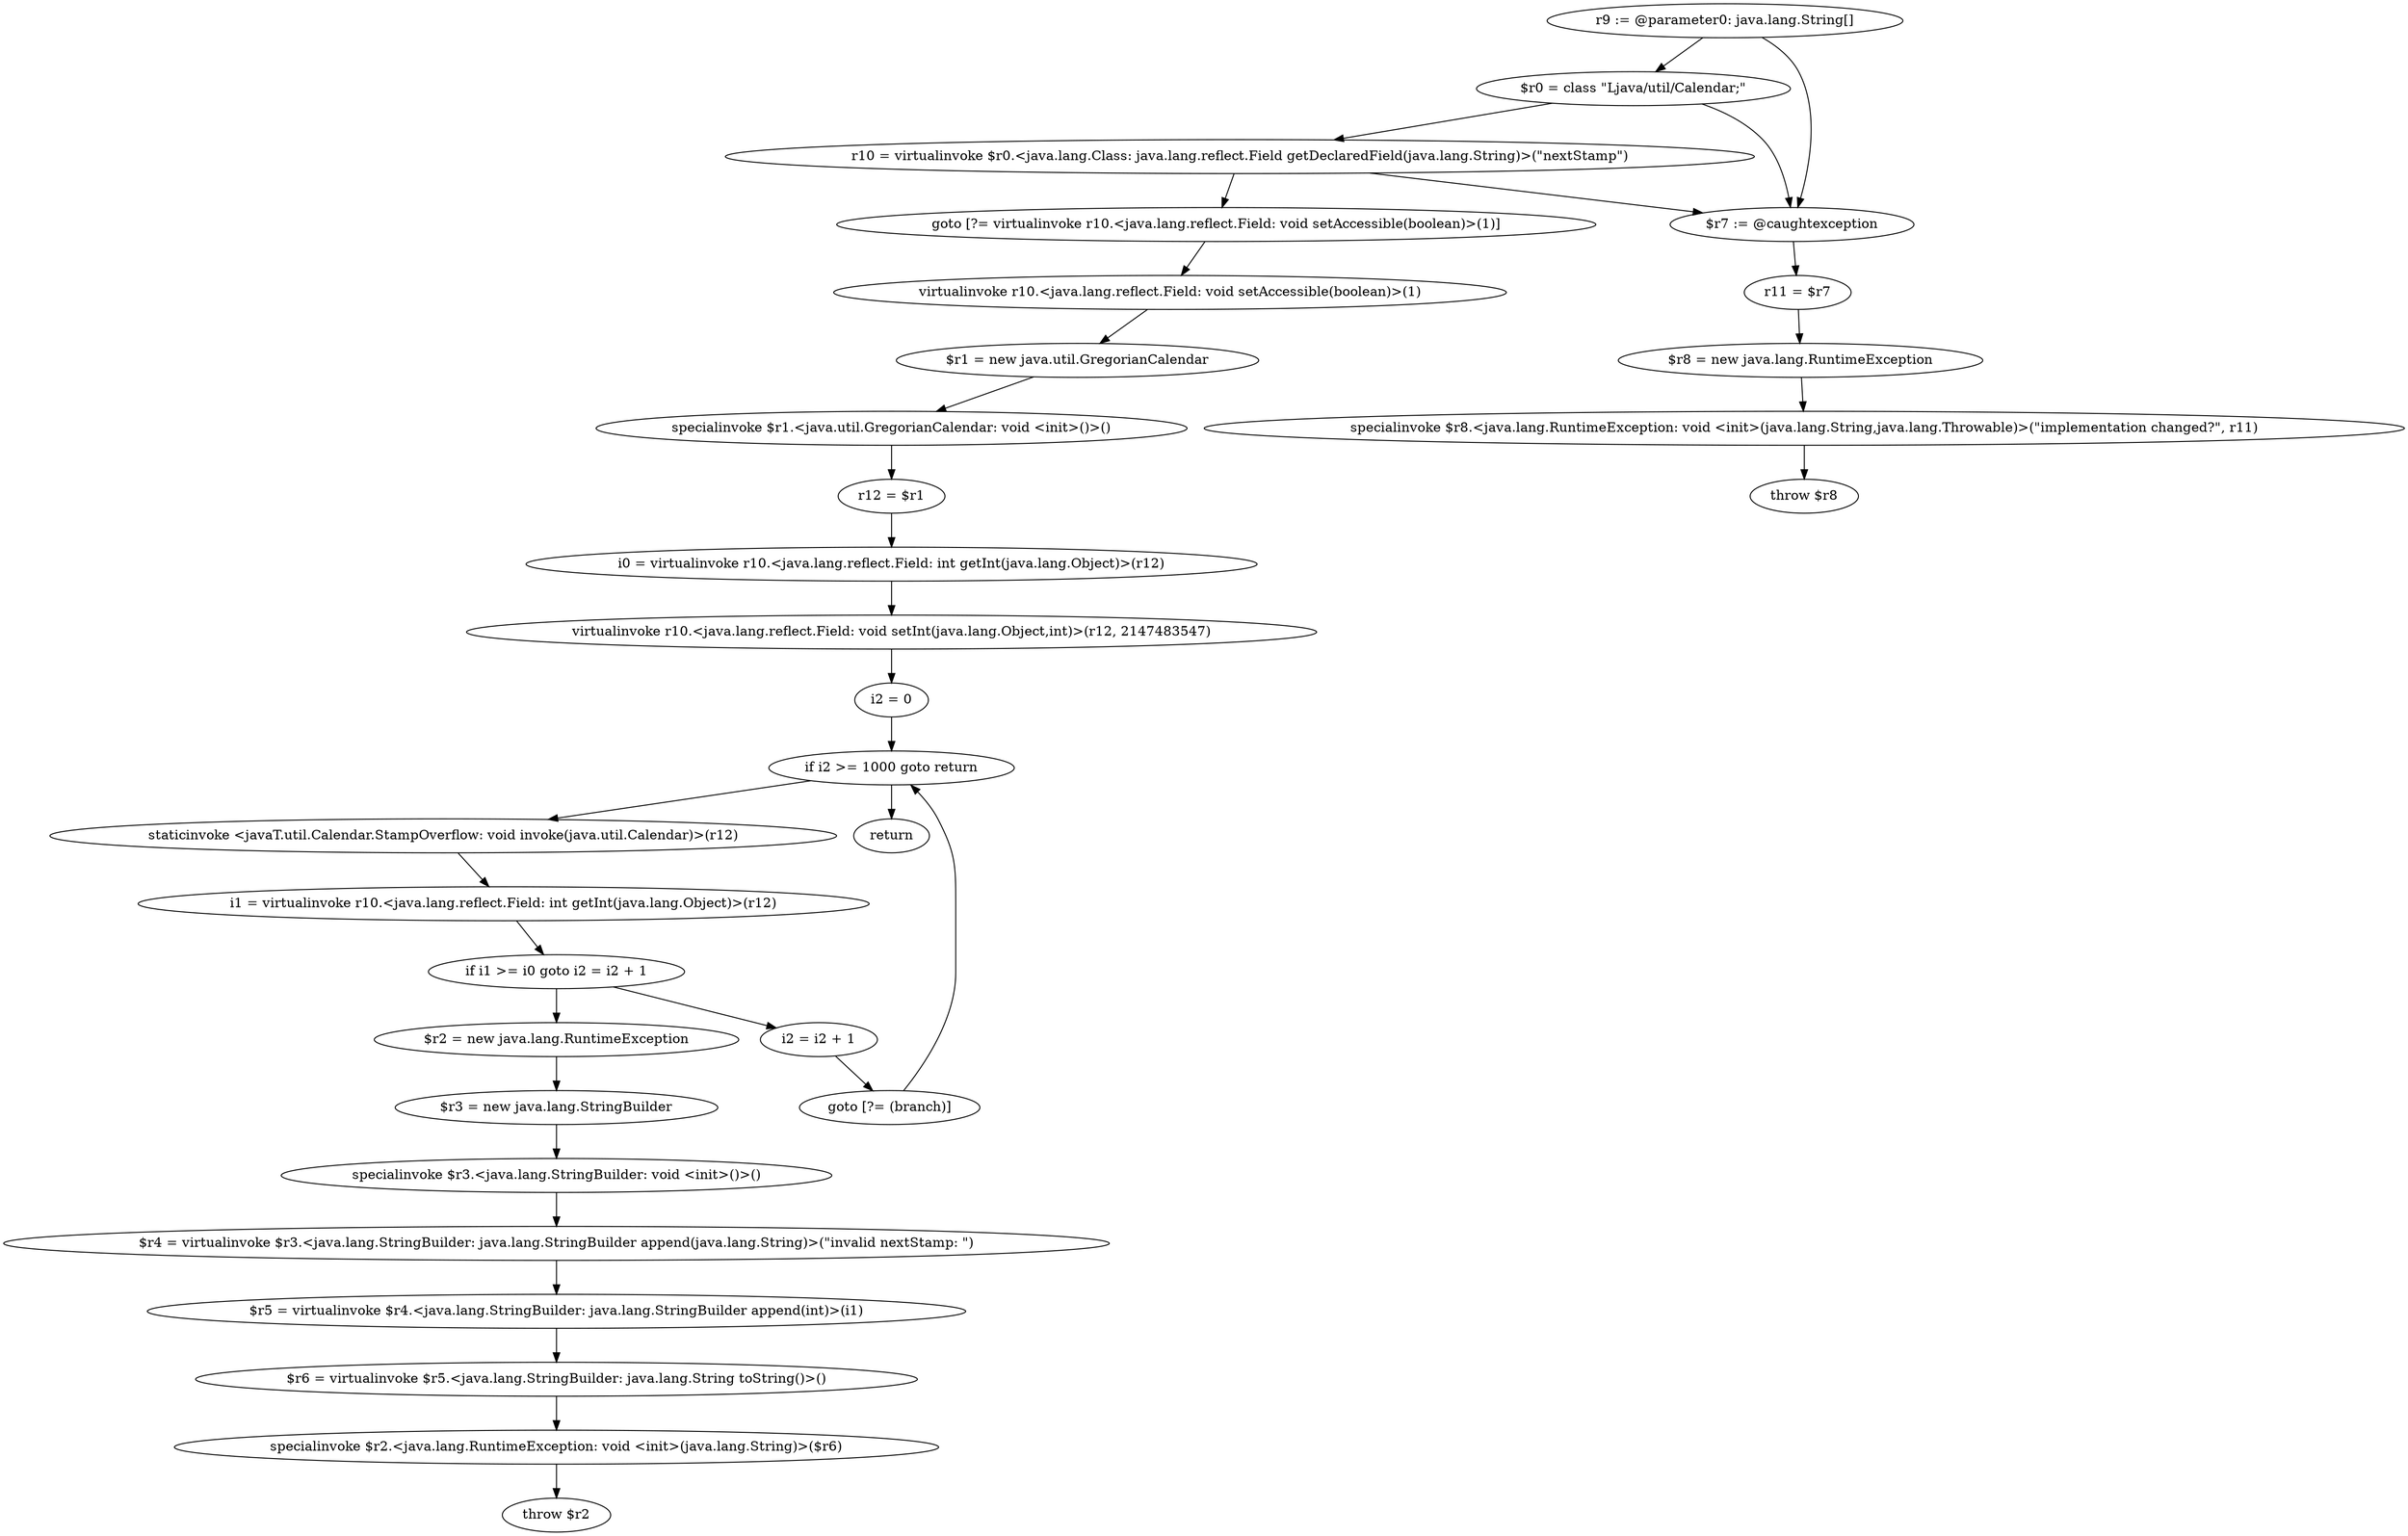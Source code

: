 digraph "unitGraph" {
    "r9 := @parameter0: java.lang.String[]"
    "$r0 = class \"Ljava/util/Calendar;\""
    "r10 = virtualinvoke $r0.<java.lang.Class: java.lang.reflect.Field getDeclaredField(java.lang.String)>(\"nextStamp\")"
    "goto [?= virtualinvoke r10.<java.lang.reflect.Field: void setAccessible(boolean)>(1)]"
    "$r7 := @caughtexception"
    "r11 = $r7"
    "$r8 = new java.lang.RuntimeException"
    "specialinvoke $r8.<java.lang.RuntimeException: void <init>(java.lang.String,java.lang.Throwable)>(\"implementation changed?\", r11)"
    "throw $r8"
    "virtualinvoke r10.<java.lang.reflect.Field: void setAccessible(boolean)>(1)"
    "$r1 = new java.util.GregorianCalendar"
    "specialinvoke $r1.<java.util.GregorianCalendar: void <init>()>()"
    "r12 = $r1"
    "i0 = virtualinvoke r10.<java.lang.reflect.Field: int getInt(java.lang.Object)>(r12)"
    "virtualinvoke r10.<java.lang.reflect.Field: void setInt(java.lang.Object,int)>(r12, 2147483547)"
    "i2 = 0"
    "if i2 >= 1000 goto return"
    "staticinvoke <javaT.util.Calendar.StampOverflow: void invoke(java.util.Calendar)>(r12)"
    "i1 = virtualinvoke r10.<java.lang.reflect.Field: int getInt(java.lang.Object)>(r12)"
    "if i1 >= i0 goto i2 = i2 + 1"
    "$r2 = new java.lang.RuntimeException"
    "$r3 = new java.lang.StringBuilder"
    "specialinvoke $r3.<java.lang.StringBuilder: void <init>()>()"
    "$r4 = virtualinvoke $r3.<java.lang.StringBuilder: java.lang.StringBuilder append(java.lang.String)>(\"invalid nextStamp: \")"
    "$r5 = virtualinvoke $r4.<java.lang.StringBuilder: java.lang.StringBuilder append(int)>(i1)"
    "$r6 = virtualinvoke $r5.<java.lang.StringBuilder: java.lang.String toString()>()"
    "specialinvoke $r2.<java.lang.RuntimeException: void <init>(java.lang.String)>($r6)"
    "throw $r2"
    "i2 = i2 + 1"
    "goto [?= (branch)]"
    "return"
    "r9 := @parameter0: java.lang.String[]"->"$r0 = class \"Ljava/util/Calendar;\"";
    "r9 := @parameter0: java.lang.String[]"->"$r7 := @caughtexception";
    "$r0 = class \"Ljava/util/Calendar;\""->"r10 = virtualinvoke $r0.<java.lang.Class: java.lang.reflect.Field getDeclaredField(java.lang.String)>(\"nextStamp\")";
    "$r0 = class \"Ljava/util/Calendar;\""->"$r7 := @caughtexception";
    "r10 = virtualinvoke $r0.<java.lang.Class: java.lang.reflect.Field getDeclaredField(java.lang.String)>(\"nextStamp\")"->"goto [?= virtualinvoke r10.<java.lang.reflect.Field: void setAccessible(boolean)>(1)]";
    "r10 = virtualinvoke $r0.<java.lang.Class: java.lang.reflect.Field getDeclaredField(java.lang.String)>(\"nextStamp\")"->"$r7 := @caughtexception";
    "goto [?= virtualinvoke r10.<java.lang.reflect.Field: void setAccessible(boolean)>(1)]"->"virtualinvoke r10.<java.lang.reflect.Field: void setAccessible(boolean)>(1)";
    "$r7 := @caughtexception"->"r11 = $r7";
    "r11 = $r7"->"$r8 = new java.lang.RuntimeException";
    "$r8 = new java.lang.RuntimeException"->"specialinvoke $r8.<java.lang.RuntimeException: void <init>(java.lang.String,java.lang.Throwable)>(\"implementation changed?\", r11)";
    "specialinvoke $r8.<java.lang.RuntimeException: void <init>(java.lang.String,java.lang.Throwable)>(\"implementation changed?\", r11)"->"throw $r8";
    "virtualinvoke r10.<java.lang.reflect.Field: void setAccessible(boolean)>(1)"->"$r1 = new java.util.GregorianCalendar";
    "$r1 = new java.util.GregorianCalendar"->"specialinvoke $r1.<java.util.GregorianCalendar: void <init>()>()";
    "specialinvoke $r1.<java.util.GregorianCalendar: void <init>()>()"->"r12 = $r1";
    "r12 = $r1"->"i0 = virtualinvoke r10.<java.lang.reflect.Field: int getInt(java.lang.Object)>(r12)";
    "i0 = virtualinvoke r10.<java.lang.reflect.Field: int getInt(java.lang.Object)>(r12)"->"virtualinvoke r10.<java.lang.reflect.Field: void setInt(java.lang.Object,int)>(r12, 2147483547)";
    "virtualinvoke r10.<java.lang.reflect.Field: void setInt(java.lang.Object,int)>(r12, 2147483547)"->"i2 = 0";
    "i2 = 0"->"if i2 >= 1000 goto return";
    "if i2 >= 1000 goto return"->"staticinvoke <javaT.util.Calendar.StampOverflow: void invoke(java.util.Calendar)>(r12)";
    "if i2 >= 1000 goto return"->"return";
    "staticinvoke <javaT.util.Calendar.StampOverflow: void invoke(java.util.Calendar)>(r12)"->"i1 = virtualinvoke r10.<java.lang.reflect.Field: int getInt(java.lang.Object)>(r12)";
    "i1 = virtualinvoke r10.<java.lang.reflect.Field: int getInt(java.lang.Object)>(r12)"->"if i1 >= i0 goto i2 = i2 + 1";
    "if i1 >= i0 goto i2 = i2 + 1"->"$r2 = new java.lang.RuntimeException";
    "if i1 >= i0 goto i2 = i2 + 1"->"i2 = i2 + 1";
    "$r2 = new java.lang.RuntimeException"->"$r3 = new java.lang.StringBuilder";
    "$r3 = new java.lang.StringBuilder"->"specialinvoke $r3.<java.lang.StringBuilder: void <init>()>()";
    "specialinvoke $r3.<java.lang.StringBuilder: void <init>()>()"->"$r4 = virtualinvoke $r3.<java.lang.StringBuilder: java.lang.StringBuilder append(java.lang.String)>(\"invalid nextStamp: \")";
    "$r4 = virtualinvoke $r3.<java.lang.StringBuilder: java.lang.StringBuilder append(java.lang.String)>(\"invalid nextStamp: \")"->"$r5 = virtualinvoke $r4.<java.lang.StringBuilder: java.lang.StringBuilder append(int)>(i1)";
    "$r5 = virtualinvoke $r4.<java.lang.StringBuilder: java.lang.StringBuilder append(int)>(i1)"->"$r6 = virtualinvoke $r5.<java.lang.StringBuilder: java.lang.String toString()>()";
    "$r6 = virtualinvoke $r5.<java.lang.StringBuilder: java.lang.String toString()>()"->"specialinvoke $r2.<java.lang.RuntimeException: void <init>(java.lang.String)>($r6)";
    "specialinvoke $r2.<java.lang.RuntimeException: void <init>(java.lang.String)>($r6)"->"throw $r2";
    "i2 = i2 + 1"->"goto [?= (branch)]";
    "goto [?= (branch)]"->"if i2 >= 1000 goto return";
}
